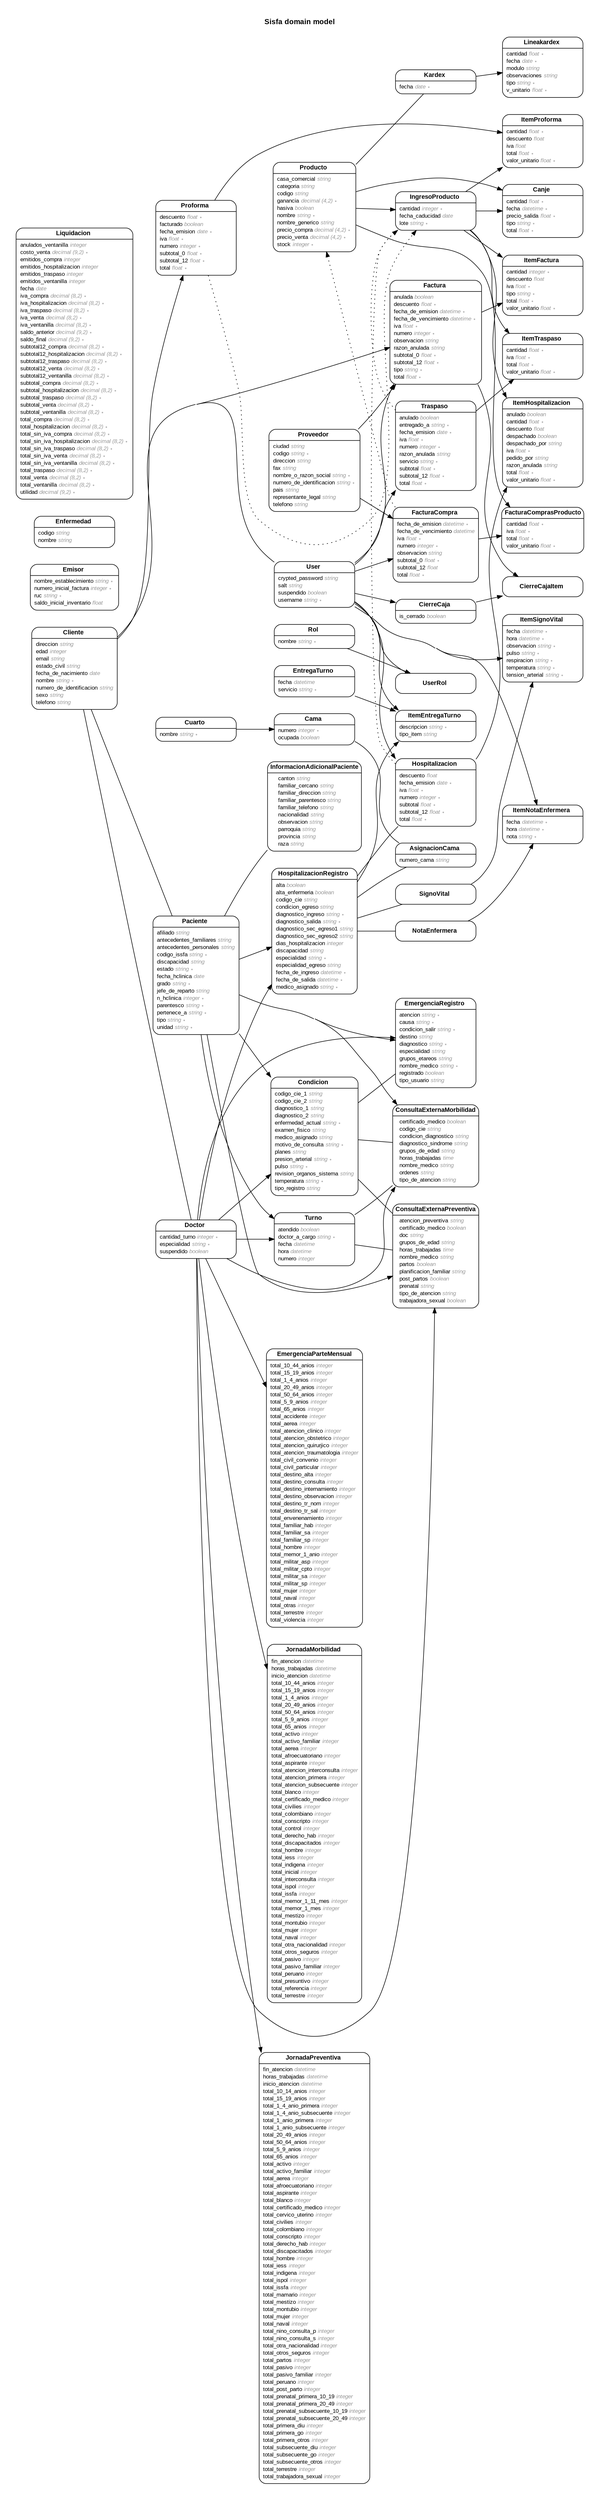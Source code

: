 digraph Sisfa {
rankdir = "LR";
ranksep = "0.5";
nodesep = "0.4";
pad = "0.4,0.4";
margin = "0,0";
concentrate = "true";
labelloc = "t";
fontsize = "13";
fontname = "Arial Bold";
node[ shape  =  "Mrecord" , fontsize  =  "10" , fontname  =  "Arial" , margin  =  "0.07,0.05" , penwidth  =  "1.0"];
edge[ fontname  =  "Arial" , fontsize  =  "7" , dir  =  "both" , arrowsize  =  "0.9" , penwidth  =  "1.0" , labelangle  =  "32" , labeldistance  =  "1.8"];
label = "Sisfa domain model\n\n";
m_AsignacionCama [label = <<table border="0" align="center" cellspacing="0.5" cellpadding="0" width="134">
  <tr><td align="center" valign="bottom" width="130"><font face="Arial Bold" point-size="11">AsignacionCama</font></td></tr>
</table>
|
<table border="0" align="left" cellspacing="2" cellpadding="0" width="134">
  <tr><td align="left" width="130" port="numero_cama">numero_cama <font face="Arial Italic" color="grey60">string</font></td></tr>
</table>
>];
m_Cama [label = <<table border="0" align="center" cellspacing="0.5" cellpadding="0" width="134">
  <tr><td align="center" valign="bottom" width="130"><font face="Arial Bold" point-size="11">Cama</font></td></tr>
</table>
|
<table border="0" align="left" cellspacing="2" cellpadding="0" width="134">
  <tr><td align="left" width="130" port="numero">numero <font face="Arial Italic" color="grey60">integer ∗</font></td></tr>
  <tr><td align="left" width="130" port="ocupada">ocupada <font face="Arial Italic" color="grey60">boolean</font></td></tr>
</table>
>];
m_Canje [label = <<table border="0" align="center" cellspacing="0.5" cellpadding="0" width="134">
  <tr><td align="center" valign="bottom" width="130"><font face="Arial Bold" point-size="11">Canje</font></td></tr>
</table>
|
<table border="0" align="left" cellspacing="2" cellpadding="0" width="134">
  <tr><td align="left" width="130" port="cantidad">cantidad <font face="Arial Italic" color="grey60">float ∗</font></td></tr>
  <tr><td align="left" width="130" port="fecha">fecha <font face="Arial Italic" color="grey60">datetime ∗</font></td></tr>
  <tr><td align="left" width="130" port="precio_salida">precio_salida <font face="Arial Italic" color="grey60">float ∗</font></td></tr>
  <tr><td align="left" width="130" port="tipo">tipo <font face="Arial Italic" color="grey60">string ∗</font></td></tr>
  <tr><td align="left" width="130" port="total">total <font face="Arial Italic" color="grey60">float ∗</font></td></tr>
</table>
>];
m_CierreCaja [label = <<table border="0" align="center" cellspacing="0.5" cellpadding="0" width="134">
  <tr><td align="center" valign="bottom" width="130"><font face="Arial Bold" point-size="11">CierreCaja</font></td></tr>
</table>
|
<table border="0" align="left" cellspacing="2" cellpadding="0" width="134">
  <tr><td align="left" width="130" port="is_cerrado">is_cerrado <font face="Arial Italic" color="grey60">boolean</font></td></tr>
</table>
>];
m_CierreCajaItem [label = <<table border="0" align="center" cellspacing="0.5" cellpadding="0" width="134">
  <tr><td align="center" valign="bottom" width="130"><font face="Arial Bold" point-size="11">CierreCajaItem</font></td></tr>
</table>
>];
m_Cliente [label = <<table border="0" align="center" cellspacing="0.5" cellpadding="0" width="134">
  <tr><td align="center" valign="bottom" width="130"><font face="Arial Bold" point-size="11">Cliente</font></td></tr>
</table>
|
<table border="0" align="left" cellspacing="2" cellpadding="0" width="134">
  <tr><td align="left" width="130" port="direccion">direccion <font face="Arial Italic" color="grey60">string</font></td></tr>
  <tr><td align="left" width="130" port="edad">edad <font face="Arial Italic" color="grey60">integer</font></td></tr>
  <tr><td align="left" width="130" port="email">email <font face="Arial Italic" color="grey60">string</font></td></tr>
  <tr><td align="left" width="130" port="estado_civil">estado_civil <font face="Arial Italic" color="grey60">string</font></td></tr>
  <tr><td align="left" width="130" port="fecha_de_nacimiento">fecha_de_nacimiento <font face="Arial Italic" color="grey60">date</font></td></tr>
  <tr><td align="left" width="130" port="nombre">nombre <font face="Arial Italic" color="grey60">string ∗</font></td></tr>
  <tr><td align="left" width="130" port="numero_de_identificacion">numero_de_identificacion <font face="Arial Italic" color="grey60">string</font></td></tr>
  <tr><td align="left" width="130" port="sexo">sexo <font face="Arial Italic" color="grey60">string</font></td></tr>
  <tr><td align="left" width="130" port="telefono">telefono <font face="Arial Italic" color="grey60">string</font></td></tr>
</table>
>];
m_Condicion [label = <<table border="0" align="center" cellspacing="0.5" cellpadding="0" width="134">
  <tr><td align="center" valign="bottom" width="130"><font face="Arial Bold" point-size="11">Condicion</font></td></tr>
</table>
|
<table border="0" align="left" cellspacing="2" cellpadding="0" width="134">
  <tr><td align="left" width="130" port="codigo_cie_1">codigo_cie_1 <font face="Arial Italic" color="grey60">string</font></td></tr>
  <tr><td align="left" width="130" port="codigo_cie_2">codigo_cie_2 <font face="Arial Italic" color="grey60">string</font></td></tr>
  <tr><td align="left" width="130" port="diagnostico_1">diagnostico_1 <font face="Arial Italic" color="grey60">string</font></td></tr>
  <tr><td align="left" width="130" port="diagnostico_2">diagnostico_2 <font face="Arial Italic" color="grey60">string</font></td></tr>
  <tr><td align="left" width="130" port="enfermedad_actual">enfermedad_actual <font face="Arial Italic" color="grey60">string ∗</font></td></tr>
  <tr><td align="left" width="130" port="examen_fisico">examen_fisico <font face="Arial Italic" color="grey60">string</font></td></tr>
  <tr><td align="left" width="130" port="medico_asignado">medico_asignado <font face="Arial Italic" color="grey60">string</font></td></tr>
  <tr><td align="left" width="130" port="motivo_de_consulta">motivo_de_consulta <font face="Arial Italic" color="grey60">string ∗</font></td></tr>
  <tr><td align="left" width="130" port="planes">planes <font face="Arial Italic" color="grey60">string</font></td></tr>
  <tr><td align="left" width="130" port="presion_arterial">presion_arterial <font face="Arial Italic" color="grey60">string ∗</font></td></tr>
  <tr><td align="left" width="130" port="pulso">pulso <font face="Arial Italic" color="grey60">string ∗</font></td></tr>
  <tr><td align="left" width="130" port="revision_organos_sistema">revision_organos_sistema <font face="Arial Italic" color="grey60">string</font></td></tr>
  <tr><td align="left" width="130" port="temperatura">temperatura <font face="Arial Italic" color="grey60">string ∗</font></td></tr>
  <tr><td align="left" width="130" port="tipo_registro">tipo_registro <font face="Arial Italic" color="grey60">string</font></td></tr>
</table>
>];
m_ConsultaExternaMorbilidad [label = <<table border="0" align="center" cellspacing="0.5" cellpadding="0" width="134">
  <tr><td align="center" valign="bottom" width="130"><font face="Arial Bold" point-size="11">ConsultaExternaMorbilidad</font></td></tr>
</table>
|
<table border="0" align="left" cellspacing="2" cellpadding="0" width="134">
  <tr><td align="left" width="130" port="certificado_medico">certificado_medico <font face="Arial Italic" color="grey60">boolean</font></td></tr>
  <tr><td align="left" width="130" port="codigo_cie">codigo_cie <font face="Arial Italic" color="grey60">string</font></td></tr>
  <tr><td align="left" width="130" port="condicion_diagnostico">condicion_diagnostico <font face="Arial Italic" color="grey60">string</font></td></tr>
  <tr><td align="left" width="130" port="diagnostico_sindrome">diagnostico_sindrome <font face="Arial Italic" color="grey60">string</font></td></tr>
  <tr><td align="left" width="130" port="grupos_de_edad">grupos_de_edad <font face="Arial Italic" color="grey60">string</font></td></tr>
  <tr><td align="left" width="130" port="horas_trabajadas">horas_trabajadas <font face="Arial Italic" color="grey60">time</font></td></tr>
  <tr><td align="left" width="130" port="nombre_medico">nombre_medico <font face="Arial Italic" color="grey60">string</font></td></tr>
  <tr><td align="left" width="130" port="ordenes">ordenes <font face="Arial Italic" color="grey60">string</font></td></tr>
  <tr><td align="left" width="130" port="tipo_de_atencion">tipo_de_atencion <font face="Arial Italic" color="grey60">string</font></td></tr>
</table>
>];
m_ConsultaExternaPreventiva [label = <<table border="0" align="center" cellspacing="0.5" cellpadding="0" width="134">
  <tr><td align="center" valign="bottom" width="130"><font face="Arial Bold" point-size="11">ConsultaExternaPreventiva</font></td></tr>
</table>
|
<table border="0" align="left" cellspacing="2" cellpadding="0" width="134">
  <tr><td align="left" width="130" port="atencion_preventiva">atencion_preventiva <font face="Arial Italic" color="grey60">string</font></td></tr>
  <tr><td align="left" width="130" port="certificado_medico">certificado_medico <font face="Arial Italic" color="grey60">boolean</font></td></tr>
  <tr><td align="left" width="130" port="doc">doc <font face="Arial Italic" color="grey60">string</font></td></tr>
  <tr><td align="left" width="130" port="grupos_de_edad">grupos_de_edad <font face="Arial Italic" color="grey60">string</font></td></tr>
  <tr><td align="left" width="130" port="horas_trabajadas">horas_trabajadas <font face="Arial Italic" color="grey60">time</font></td></tr>
  <tr><td align="left" width="130" port="nombre_medico">nombre_medico <font face="Arial Italic" color="grey60">string</font></td></tr>
  <tr><td align="left" width="130" port="partos">partos <font face="Arial Italic" color="grey60">boolean</font></td></tr>
  <tr><td align="left" width="130" port="planificacion_familiar">planificacion_familiar <font face="Arial Italic" color="grey60">string</font></td></tr>
  <tr><td align="left" width="130" port="post_partos">post_partos <font face="Arial Italic" color="grey60">boolean</font></td></tr>
  <tr><td align="left" width="130" port="prenatal">prenatal <font face="Arial Italic" color="grey60">string</font></td></tr>
  <tr><td align="left" width="130" port="tipo_de_atencion">tipo_de_atencion <font face="Arial Italic" color="grey60">string</font></td></tr>
  <tr><td align="left" width="130" port="trabajadora_sexual">trabajadora_sexual <font face="Arial Italic" color="grey60">boolean</font></td></tr>
</table>
>];
m_Cuarto [label = <<table border="0" align="center" cellspacing="0.5" cellpadding="0" width="134">
  <tr><td align="center" valign="bottom" width="130"><font face="Arial Bold" point-size="11">Cuarto</font></td></tr>
</table>
|
<table border="0" align="left" cellspacing="2" cellpadding="0" width="134">
  <tr><td align="left" width="130" port="nombre">nombre <font face="Arial Italic" color="grey60">string ∗</font></td></tr>
</table>
>];
m_Doctor [label = <<table border="0" align="center" cellspacing="0.5" cellpadding="0" width="134">
  <tr><td align="center" valign="bottom" width="130"><font face="Arial Bold" point-size="11">Doctor</font></td></tr>
</table>
|
<table border="0" align="left" cellspacing="2" cellpadding="0" width="134">
  <tr><td align="left" width="130" port="cantidad_turno">cantidad_turno <font face="Arial Italic" color="grey60">integer ∗</font></td></tr>
  <tr><td align="left" width="130" port="especialidad">especialidad <font face="Arial Italic" color="grey60">string ∗</font></td></tr>
  <tr><td align="left" width="130" port="suspendido">suspendido <font face="Arial Italic" color="grey60">boolean</font></td></tr>
</table>
>];
m_EmergenciaParteMensual [label = <<table border="0" align="center" cellspacing="0.5" cellpadding="0" width="134">
  <tr><td align="center" valign="bottom" width="130"><font face="Arial Bold" point-size="11">EmergenciaParteMensual</font></td></tr>
</table>
|
<table border="0" align="left" cellspacing="2" cellpadding="0" width="134">
  <tr><td align="left" width="130" port="total_10_44_anios">total_10_44_anios <font face="Arial Italic" color="grey60">integer</font></td></tr>
  <tr><td align="left" width="130" port="total_15_19_anios">total_15_19_anios <font face="Arial Italic" color="grey60">integer</font></td></tr>
  <tr><td align="left" width="130" port="total_1_4_anios">total_1_4_anios <font face="Arial Italic" color="grey60">integer</font></td></tr>
  <tr><td align="left" width="130" port="total_20_49_anios">total_20_49_anios <font face="Arial Italic" color="grey60">integer</font></td></tr>
  <tr><td align="left" width="130" port="total_50_64_anios">total_50_64_anios <font face="Arial Italic" color="grey60">integer</font></td></tr>
  <tr><td align="left" width="130" port="total_5_9_anios">total_5_9_anios <font face="Arial Italic" color="grey60">integer</font></td></tr>
  <tr><td align="left" width="130" port="total_65_anios">total_65_anios <font face="Arial Italic" color="grey60">integer</font></td></tr>
  <tr><td align="left" width="130" port="total_accidente">total_accidente <font face="Arial Italic" color="grey60">integer</font></td></tr>
  <tr><td align="left" width="130" port="total_aerea">total_aerea <font face="Arial Italic" color="grey60">integer</font></td></tr>
  <tr><td align="left" width="130" port="total_atencion_clinico">total_atencion_clinico <font face="Arial Italic" color="grey60">integer</font></td></tr>
  <tr><td align="left" width="130" port="total_atencion_obstetrico">total_atencion_obstetrico <font face="Arial Italic" color="grey60">integer</font></td></tr>
  <tr><td align="left" width="130" port="total_atencion_quirurjico">total_atencion_quirurjico <font face="Arial Italic" color="grey60">integer</font></td></tr>
  <tr><td align="left" width="130" port="total_atencion_traumatologia">total_atencion_traumatologia <font face="Arial Italic" color="grey60">integer</font></td></tr>
  <tr><td align="left" width="130" port="total_civil_convenio">total_civil_convenio <font face="Arial Italic" color="grey60">integer</font></td></tr>
  <tr><td align="left" width="130" port="total_civil_particular">total_civil_particular <font face="Arial Italic" color="grey60">integer</font></td></tr>
  <tr><td align="left" width="130" port="total_destino_alta">total_destino_alta <font face="Arial Italic" color="grey60">integer</font></td></tr>
  <tr><td align="left" width="130" port="total_destino_consulta">total_destino_consulta <font face="Arial Italic" color="grey60">integer</font></td></tr>
  <tr><td align="left" width="130" port="total_destino_internamiento">total_destino_internamiento <font face="Arial Italic" color="grey60">integer</font></td></tr>
  <tr><td align="left" width="130" port="total_destino_observacion">total_destino_observacion <font face="Arial Italic" color="grey60">integer</font></td></tr>
  <tr><td align="left" width="130" port="total_destino_tr_nom">total_destino_tr_nom <font face="Arial Italic" color="grey60">integer</font></td></tr>
  <tr><td align="left" width="130" port="total_destino_tr_sal">total_destino_tr_sal <font face="Arial Italic" color="grey60">integer</font></td></tr>
  <tr><td align="left" width="130" port="total_envenenamiento">total_envenenamiento <font face="Arial Italic" color="grey60">integer</font></td></tr>
  <tr><td align="left" width="130" port="total_familiar_hab">total_familiar_hab <font face="Arial Italic" color="grey60">integer</font></td></tr>
  <tr><td align="left" width="130" port="total_familiar_sa">total_familiar_sa <font face="Arial Italic" color="grey60">integer</font></td></tr>
  <tr><td align="left" width="130" port="total_familiar_sp">total_familiar_sp <font face="Arial Italic" color="grey60">integer</font></td></tr>
  <tr><td align="left" width="130" port="total_hombre">total_hombre <font face="Arial Italic" color="grey60">integer</font></td></tr>
  <tr><td align="left" width="130" port="total_memor_1_anio">total_memor_1_anio <font face="Arial Italic" color="grey60">integer</font></td></tr>
  <tr><td align="left" width="130" port="total_militar_asp">total_militar_asp <font face="Arial Italic" color="grey60">integer</font></td></tr>
  <tr><td align="left" width="130" port="total_militar_cpto">total_militar_cpto <font face="Arial Italic" color="grey60">integer</font></td></tr>
  <tr><td align="left" width="130" port="total_militar_sa">total_militar_sa <font face="Arial Italic" color="grey60">integer</font></td></tr>
  <tr><td align="left" width="130" port="total_militar_sp">total_militar_sp <font face="Arial Italic" color="grey60">integer</font></td></tr>
  <tr><td align="left" width="130" port="total_mujer">total_mujer <font face="Arial Italic" color="grey60">integer</font></td></tr>
  <tr><td align="left" width="130" port="total_naval">total_naval <font face="Arial Italic" color="grey60">integer</font></td></tr>
  <tr><td align="left" width="130" port="total_otras">total_otras <font face="Arial Italic" color="grey60">integer</font></td></tr>
  <tr><td align="left" width="130" port="total_terrestre">total_terrestre <font face="Arial Italic" color="grey60">integer</font></td></tr>
  <tr><td align="left" width="130" port="total_violencia">total_violencia <font face="Arial Italic" color="grey60">integer</font></td></tr>
</table>
>];
m_EmergenciaRegistro [label = <<table border="0" align="center" cellspacing="0.5" cellpadding="0" width="134">
  <tr><td align="center" valign="bottom" width="130"><font face="Arial Bold" point-size="11">EmergenciaRegistro</font></td></tr>
</table>
|
<table border="0" align="left" cellspacing="2" cellpadding="0" width="134">
  <tr><td align="left" width="130" port="atencion">atencion <font face="Arial Italic" color="grey60">string ∗</font></td></tr>
  <tr><td align="left" width="130" port="causa">causa <font face="Arial Italic" color="grey60">string ∗</font></td></tr>
  <tr><td align="left" width="130" port="condicion_salir">condicion_salir <font face="Arial Italic" color="grey60">string ∗</font></td></tr>
  <tr><td align="left" width="130" port="destino">destino <font face="Arial Italic" color="grey60">string</font></td></tr>
  <tr><td align="left" width="130" port="diagnostico">diagnostico <font face="Arial Italic" color="grey60">string ∗</font></td></tr>
  <tr><td align="left" width="130" port="especialidad">especialidad <font face="Arial Italic" color="grey60">string</font></td></tr>
  <tr><td align="left" width="130" port="grupos_etareos">grupos_etareos <font face="Arial Italic" color="grey60">string</font></td></tr>
  <tr><td align="left" width="130" port="nombre_medico">nombre_medico <font face="Arial Italic" color="grey60">string ∗</font></td></tr>
  <tr><td align="left" width="130" port="registrado">registrado <font face="Arial Italic" color="grey60">boolean</font></td></tr>
  <tr><td align="left" width="130" port="tipo_usuario">tipo_usuario <font face="Arial Italic" color="grey60">string</font></td></tr>
</table>
>];
m_Emisor [label = <<table border="0" align="center" cellspacing="0.5" cellpadding="0" width="134">
  <tr><td align="center" valign="bottom" width="130"><font face="Arial Bold" point-size="11">Emisor</font></td></tr>
</table>
|
<table border="0" align="left" cellspacing="2" cellpadding="0" width="134">
  <tr><td align="left" width="130" port="nombre_establecimiento">nombre_establecimiento <font face="Arial Italic" color="grey60">string ∗</font></td></tr>
  <tr><td align="left" width="130" port="numero_inicial_factura">numero_inicial_factura <font face="Arial Italic" color="grey60">integer ∗</font></td></tr>
  <tr><td align="left" width="130" port="ruc">ruc <font face="Arial Italic" color="grey60">string ∗</font></td></tr>
  <tr><td align="left" width="130" port="saldo_inicial_inventario">saldo_inicial_inventario <font face="Arial Italic" color="grey60">float</font></td></tr>
</table>
>];
m_Enfermedad [label = <<table border="0" align="center" cellspacing="0.5" cellpadding="0" width="134">
  <tr><td align="center" valign="bottom" width="130"><font face="Arial Bold" point-size="11">Enfermedad</font></td></tr>
</table>
|
<table border="0" align="left" cellspacing="2" cellpadding="0" width="134">
  <tr><td align="left" width="130" port="codigo">codigo <font face="Arial Italic" color="grey60">string</font></td></tr>
  <tr><td align="left" width="130" port="nombre">nombre <font face="Arial Italic" color="grey60">string</font></td></tr>
</table>
>];
m_EntregaTurno [label = <<table border="0" align="center" cellspacing="0.5" cellpadding="0" width="134">
  <tr><td align="center" valign="bottom" width="130"><font face="Arial Bold" point-size="11">EntregaTurno</font></td></tr>
</table>
|
<table border="0" align="left" cellspacing="2" cellpadding="0" width="134">
  <tr><td align="left" width="130" port="fecha">fecha <font face="Arial Italic" color="grey60">datetime</font></td></tr>
  <tr><td align="left" width="130" port="servicio">servicio <font face="Arial Italic" color="grey60">string ∗</font></td></tr>
</table>
>];
m_Factura [label = <<table border="0" align="center" cellspacing="0.5" cellpadding="0" width="134">
  <tr><td align="center" valign="bottom" width="130"><font face="Arial Bold" point-size="11">Factura</font></td></tr>
</table>
|
<table border="0" align="left" cellspacing="2" cellpadding="0" width="134">
  <tr><td align="left" width="130" port="anulada">anulada <font face="Arial Italic" color="grey60">boolean</font></td></tr>
  <tr><td align="left" width="130" port="descuento">descuento <font face="Arial Italic" color="grey60">float ∗</font></td></tr>
  <tr><td align="left" width="130" port="fecha_de_emision">fecha_de_emision <font face="Arial Italic" color="grey60">datetime ∗</font></td></tr>
  <tr><td align="left" width="130" port="fecha_de_vencimiento">fecha_de_vencimiento <font face="Arial Italic" color="grey60">datetime ∗</font></td></tr>
  <tr><td align="left" width="130" port="iva">iva <font face="Arial Italic" color="grey60">float ∗</font></td></tr>
  <tr><td align="left" width="130" port="numero">numero <font face="Arial Italic" color="grey60">integer ∗</font></td></tr>
  <tr><td align="left" width="130" port="observacion">observacion <font face="Arial Italic" color="grey60">string</font></td></tr>
  <tr><td align="left" width="130" port="razon_anulada">razon_anulada <font face="Arial Italic" color="grey60">string</font></td></tr>
  <tr><td align="left" width="130" port="subtotal_0">subtotal_0 <font face="Arial Italic" color="grey60">float ∗</font></td></tr>
  <tr><td align="left" width="130" port="subtotal_12">subtotal_12 <font face="Arial Italic" color="grey60">float ∗</font></td></tr>
  <tr><td align="left" width="130" port="tipo">tipo <font face="Arial Italic" color="grey60">string ∗</font></td></tr>
  <tr><td align="left" width="130" port="total">total <font face="Arial Italic" color="grey60">float ∗</font></td></tr>
</table>
>];
m_FacturaCompra [label = <<table border="0" align="center" cellspacing="0.5" cellpadding="0" width="134">
  <tr><td align="center" valign="bottom" width="130"><font face="Arial Bold" point-size="11">FacturaCompra</font></td></tr>
</table>
|
<table border="0" align="left" cellspacing="2" cellpadding="0" width="134">
  <tr><td align="left" width="130" port="fecha_de_emision">fecha_de_emision <font face="Arial Italic" color="grey60">datetime ∗</font></td></tr>
  <tr><td align="left" width="130" port="fecha_de_vencimiento">fecha_de_vencimiento <font face="Arial Italic" color="grey60">datetime</font></td></tr>
  <tr><td align="left" width="130" port="iva">iva <font face="Arial Italic" color="grey60">float ∗</font></td></tr>
  <tr><td align="left" width="130" port="numero">numero <font face="Arial Italic" color="grey60">integer ∗</font></td></tr>
  <tr><td align="left" width="130" port="observacion">observacion <font face="Arial Italic" color="grey60">string</font></td></tr>
  <tr><td align="left" width="130" port="subtotal_0">subtotal_0 <font face="Arial Italic" color="grey60">float ∗</font></td></tr>
  <tr><td align="left" width="130" port="subtotal_12">subtotal_12 <font face="Arial Italic" color="grey60">float</font></td></tr>
  <tr><td align="left" width="130" port="total">total <font face="Arial Italic" color="grey60">float ∗</font></td></tr>
</table>
>];
m_FacturaComprasProducto [label = <<table border="0" align="center" cellspacing="0.5" cellpadding="0" width="134">
  <tr><td align="center" valign="bottom" width="130"><font face="Arial Bold" point-size="11">FacturaComprasProducto</font></td></tr>
</table>
|
<table border="0" align="left" cellspacing="2" cellpadding="0" width="134">
  <tr><td align="left" width="130" port="cantidad">cantidad <font face="Arial Italic" color="grey60">float ∗</font></td></tr>
  <tr><td align="left" width="130" port="iva">iva <font face="Arial Italic" color="grey60">float ∗</font></td></tr>
  <tr><td align="left" width="130" port="total">total <font face="Arial Italic" color="grey60">float ∗</font></td></tr>
  <tr><td align="left" width="130" port="valor_unitario">valor_unitario <font face="Arial Italic" color="grey60">float ∗</font></td></tr>
</table>
>];
m_Hospitalizacion [label = <<table border="0" align="center" cellspacing="0.5" cellpadding="0" width="134">
  <tr><td align="center" valign="bottom" width="130"><font face="Arial Bold" point-size="11">Hospitalizacion</font></td></tr>
</table>
|
<table border="0" align="left" cellspacing="2" cellpadding="0" width="134">
  <tr><td align="left" width="130" port="descuento">descuento <font face="Arial Italic" color="grey60">float</font></td></tr>
  <tr><td align="left" width="130" port="fecha_emision">fecha_emision <font face="Arial Italic" color="grey60">date ∗</font></td></tr>
  <tr><td align="left" width="130" port="iva">iva <font face="Arial Italic" color="grey60">float ∗</font></td></tr>
  <tr><td align="left" width="130" port="numero">numero <font face="Arial Italic" color="grey60">integer ∗</font></td></tr>
  <tr><td align="left" width="130" port="subtotal">subtotal <font face="Arial Italic" color="grey60">float ∗</font></td></tr>
  <tr><td align="left" width="130" port="subtotal_12">subtotal_12 <font face="Arial Italic" color="grey60">float ∗</font></td></tr>
  <tr><td align="left" width="130" port="total">total <font face="Arial Italic" color="grey60">float ∗</font></td></tr>
</table>
>];
m_HospitalizacionRegistro [label = <<table border="0" align="center" cellspacing="0.5" cellpadding="0" width="134">
  <tr><td align="center" valign="bottom" width="130"><font face="Arial Bold" point-size="11">HospitalizacionRegistro</font></td></tr>
</table>
|
<table border="0" align="left" cellspacing="2" cellpadding="0" width="134">
  <tr><td align="left" width="130" port="alta">alta <font face="Arial Italic" color="grey60">boolean</font></td></tr>
  <tr><td align="left" width="130" port="alta_enfermeria">alta_enfermeria <font face="Arial Italic" color="grey60">boolean</font></td></tr>
  <tr><td align="left" width="130" port="codigo_cie">codigo_cie <font face="Arial Italic" color="grey60">string</font></td></tr>
  <tr><td align="left" width="130" port="condicion_egreso">condicion_egreso <font face="Arial Italic" color="grey60">string</font></td></tr>
  <tr><td align="left" width="130" port="diagnostico_ingreso">diagnostico_ingreso <font face="Arial Italic" color="grey60">string ∗</font></td></tr>
  <tr><td align="left" width="130" port="diagnostico_salida">diagnostico_salida <font face="Arial Italic" color="grey60">string ∗</font></td></tr>
  <tr><td align="left" width="130" port="diagnostico_sec_egreso1">diagnostico_sec_egreso1 <font face="Arial Italic" color="grey60">string</font></td></tr>
  <tr><td align="left" width="130" port="diagnostico_sec_egreso2">diagnostico_sec_egreso2 <font face="Arial Italic" color="grey60">string</font></td></tr>
  <tr><td align="left" width="130" port="dias_hospitalizacion">dias_hospitalizacion <font face="Arial Italic" color="grey60">integer</font></td></tr>
  <tr><td align="left" width="130" port="discapacidad">discapacidad <font face="Arial Italic" color="grey60">string</font></td></tr>
  <tr><td align="left" width="130" port="especialidad">especialidad <font face="Arial Italic" color="grey60">string ∗</font></td></tr>
  <tr><td align="left" width="130" port="especialidad_egreso">especialidad_egreso <font face="Arial Italic" color="grey60">string</font></td></tr>
  <tr><td align="left" width="130" port="fecha_de_ingreso">fecha_de_ingreso <font face="Arial Italic" color="grey60">datetime ∗</font></td></tr>
  <tr><td align="left" width="130" port="fecha_de_salida">fecha_de_salida <font face="Arial Italic" color="grey60">datetime ∗</font></td></tr>
  <tr><td align="left" width="130" port="medico_asignado">medico_asignado <font face="Arial Italic" color="grey60">string ∗</font></td></tr>
</table>
>];
m_InformacionAdicionalPaciente [label = <<table border="0" align="center" cellspacing="0.5" cellpadding="0" width="134">
  <tr><td align="center" valign="bottom" width="130"><font face="Arial Bold" point-size="11">InformacionAdicionalPaciente</font></td></tr>
</table>
|
<table border="0" align="left" cellspacing="2" cellpadding="0" width="134">
  <tr><td align="left" width="130" port="canton">canton <font face="Arial Italic" color="grey60">string</font></td></tr>
  <tr><td align="left" width="130" port="familiar_cercano">familiar_cercano <font face="Arial Italic" color="grey60">string</font></td></tr>
  <tr><td align="left" width="130" port="familiar_direccion">familiar_direccion <font face="Arial Italic" color="grey60">string</font></td></tr>
  <tr><td align="left" width="130" port="familiar_parentesco">familiar_parentesco <font face="Arial Italic" color="grey60">string</font></td></tr>
  <tr><td align="left" width="130" port="familiar_telefono">familiar_telefono <font face="Arial Italic" color="grey60">string</font></td></tr>
  <tr><td align="left" width="130" port="nacionalidad">nacionalidad <font face="Arial Italic" color="grey60">string</font></td></tr>
  <tr><td align="left" width="130" port="observacion">observacion <font face="Arial Italic" color="grey60">string</font></td></tr>
  <tr><td align="left" width="130" port="parroquia">parroquia <font face="Arial Italic" color="grey60">string</font></td></tr>
  <tr><td align="left" width="130" port="provincia">provincia <font face="Arial Italic" color="grey60">string</font></td></tr>
  <tr><td align="left" width="130" port="raza">raza <font face="Arial Italic" color="grey60">string</font></td></tr>
</table>
>];
m_IngresoProducto [label = <<table border="0" align="center" cellspacing="0.5" cellpadding="0" width="134">
  <tr><td align="center" valign="bottom" width="130"><font face="Arial Bold" point-size="11">IngresoProducto</font></td></tr>
</table>
|
<table border="0" align="left" cellspacing="2" cellpadding="0" width="134">
  <tr><td align="left" width="130" port="cantidad">cantidad <font face="Arial Italic" color="grey60">integer ∗</font></td></tr>
  <tr><td align="left" width="130" port="fecha_caducidad">fecha_caducidad <font face="Arial Italic" color="grey60">date</font></td></tr>
  <tr><td align="left" width="130" port="lote">lote <font face="Arial Italic" color="grey60">string ∗</font></td></tr>
</table>
>];
m_ItemEntregaTurno [label = <<table border="0" align="center" cellspacing="0.5" cellpadding="0" width="134">
  <tr><td align="center" valign="bottom" width="130"><font face="Arial Bold" point-size="11">ItemEntregaTurno</font></td></tr>
</table>
|
<table border="0" align="left" cellspacing="2" cellpadding="0" width="134">
  <tr><td align="left" width="130" port="descripcion">descripcion <font face="Arial Italic" color="grey60">string ∗</font></td></tr>
  <tr><td align="left" width="130" port="tipo_item">tipo_item <font face="Arial Italic" color="grey60">string</font></td></tr>
</table>
>];
m_ItemFactura [label = <<table border="0" align="center" cellspacing="0.5" cellpadding="0" width="134">
  <tr><td align="center" valign="bottom" width="130"><font face="Arial Bold" point-size="11">ItemFactura</font></td></tr>
</table>
|
<table border="0" align="left" cellspacing="2" cellpadding="0" width="134">
  <tr><td align="left" width="130" port="cantidad">cantidad <font face="Arial Italic" color="grey60">integer ∗</font></td></tr>
  <tr><td align="left" width="130" port="descuento">descuento <font face="Arial Italic" color="grey60">float</font></td></tr>
  <tr><td align="left" width="130" port="iva">iva <font face="Arial Italic" color="grey60">float ∗</font></td></tr>
  <tr><td align="left" width="130" port="tipo">tipo <font face="Arial Italic" color="grey60">string ∗</font></td></tr>
  <tr><td align="left" width="130" port="total">total <font face="Arial Italic" color="grey60">float ∗</font></td></tr>
  <tr><td align="left" width="130" port="valor_unitario">valor_unitario <font face="Arial Italic" color="grey60">float ∗</font></td></tr>
</table>
>];
m_ItemHospitalizacion [label = <<table border="0" align="center" cellspacing="0.5" cellpadding="0" width="134">
  <tr><td align="center" valign="bottom" width="130"><font face="Arial Bold" point-size="11">ItemHospitalizacion</font></td></tr>
</table>
|
<table border="0" align="left" cellspacing="2" cellpadding="0" width="134">
  <tr><td align="left" width="130" port="anulado">anulado <font face="Arial Italic" color="grey60">boolean</font></td></tr>
  <tr><td align="left" width="130" port="cantidad">cantidad <font face="Arial Italic" color="grey60">float ∗</font></td></tr>
  <tr><td align="left" width="130" port="descuento">descuento <font face="Arial Italic" color="grey60">float</font></td></tr>
  <tr><td align="left" width="130" port="despachado">despachado <font face="Arial Italic" color="grey60">boolean</font></td></tr>
  <tr><td align="left" width="130" port="despachado_por">despachado_por <font face="Arial Italic" color="grey60">string</font></td></tr>
  <tr><td align="left" width="130" port="iva">iva <font face="Arial Italic" color="grey60">float ∗</font></td></tr>
  <tr><td align="left" width="130" port="pedido_por">pedido_por <font face="Arial Italic" color="grey60">string</font></td></tr>
  <tr><td align="left" width="130" port="razon_anulada">razon_anulada <font face="Arial Italic" color="grey60">string</font></td></tr>
  <tr><td align="left" width="130" port="total">total <font face="Arial Italic" color="grey60">float ∗</font></td></tr>
  <tr><td align="left" width="130" port="valor_unitario">valor_unitario <font face="Arial Italic" color="grey60">float ∗</font></td></tr>
</table>
>];
m_ItemNotaEnfermera [label = <<table border="0" align="center" cellspacing="0.5" cellpadding="0" width="134">
  <tr><td align="center" valign="bottom" width="130"><font face="Arial Bold" point-size="11">ItemNotaEnfermera</font></td></tr>
</table>
|
<table border="0" align="left" cellspacing="2" cellpadding="0" width="134">
  <tr><td align="left" width="130" port="fecha">fecha <font face="Arial Italic" color="grey60">datetime ∗</font></td></tr>
  <tr><td align="left" width="130" port="hora">hora <font face="Arial Italic" color="grey60">datetime ∗</font></td></tr>
  <tr><td align="left" width="130" port="nota">nota <font face="Arial Italic" color="grey60">string ∗</font></td></tr>
</table>
>];
m_ItemProforma [label = <<table border="0" align="center" cellspacing="0.5" cellpadding="0" width="134">
  <tr><td align="center" valign="bottom" width="130"><font face="Arial Bold" point-size="11">ItemProforma</font></td></tr>
</table>
|
<table border="0" align="left" cellspacing="2" cellpadding="0" width="134">
  <tr><td align="left" width="130" port="cantidad">cantidad <font face="Arial Italic" color="grey60">float ∗</font></td></tr>
  <tr><td align="left" width="130" port="descuento">descuento <font face="Arial Italic" color="grey60">float</font></td></tr>
  <tr><td align="left" width="130" port="iva">iva <font face="Arial Italic" color="grey60">float</font></td></tr>
  <tr><td align="left" width="130" port="total">total <font face="Arial Italic" color="grey60">float ∗</font></td></tr>
  <tr><td align="left" width="130" port="valor_unitario">valor_unitario <font face="Arial Italic" color="grey60">float ∗</font></td></tr>
</table>
>];
m_ItemSignoVital [label = <<table border="0" align="center" cellspacing="0.5" cellpadding="0" width="134">
  <tr><td align="center" valign="bottom" width="130"><font face="Arial Bold" point-size="11">ItemSignoVital</font></td></tr>
</table>
|
<table border="0" align="left" cellspacing="2" cellpadding="0" width="134">
  <tr><td align="left" width="130" port="fecha">fecha <font face="Arial Italic" color="grey60">datetime ∗</font></td></tr>
  <tr><td align="left" width="130" port="hora">hora <font face="Arial Italic" color="grey60">datetime ∗</font></td></tr>
  <tr><td align="left" width="130" port="observacion">observacion <font face="Arial Italic" color="grey60">string ∗</font></td></tr>
  <tr><td align="left" width="130" port="pulso">pulso <font face="Arial Italic" color="grey60">string ∗</font></td></tr>
  <tr><td align="left" width="130" port="respiracion">respiracion <font face="Arial Italic" color="grey60">string ∗</font></td></tr>
  <tr><td align="left" width="130" port="temperatura">temperatura <font face="Arial Italic" color="grey60">string ∗</font></td></tr>
  <tr><td align="left" width="130" port="tension_arterial">tension_arterial <font face="Arial Italic" color="grey60">string ∗</font></td></tr>
</table>
>];
m_ItemTraspaso [label = <<table border="0" align="center" cellspacing="0.5" cellpadding="0" width="134">
  <tr><td align="center" valign="bottom" width="130"><font face="Arial Bold" point-size="11">ItemTraspaso</font></td></tr>
</table>
|
<table border="0" align="left" cellspacing="2" cellpadding="0" width="134">
  <tr><td align="left" width="130" port="cantidad">cantidad <font face="Arial Italic" color="grey60">float ∗</font></td></tr>
  <tr><td align="left" width="130" port="iva">iva <font face="Arial Italic" color="grey60">float ∗</font></td></tr>
  <tr><td align="left" width="130" port="total">total <font face="Arial Italic" color="grey60">float ∗</font></td></tr>
  <tr><td align="left" width="130" port="valor_unitario">valor_unitario <font face="Arial Italic" color="grey60">float ∗</font></td></tr>
</table>
>];
m_JornadaMorbilidad [label = <<table border="0" align="center" cellspacing="0.5" cellpadding="0" width="134">
  <tr><td align="center" valign="bottom" width="130"><font face="Arial Bold" point-size="11">JornadaMorbilidad</font></td></tr>
</table>
|
<table border="0" align="left" cellspacing="2" cellpadding="0" width="134">
  <tr><td align="left" width="130" port="fin_atencion">fin_atencion <font face="Arial Italic" color="grey60">datetime</font></td></tr>
  <tr><td align="left" width="130" port="horas_trabajadas">horas_trabajadas <font face="Arial Italic" color="grey60">datetime</font></td></tr>
  <tr><td align="left" width="130" port="inicio_atencion">inicio_atencion <font face="Arial Italic" color="grey60">datetime</font></td></tr>
  <tr><td align="left" width="130" port="total_10_44_anios">total_10_44_anios <font face="Arial Italic" color="grey60">integer</font></td></tr>
  <tr><td align="left" width="130" port="total_15_19_anios">total_15_19_anios <font face="Arial Italic" color="grey60">integer</font></td></tr>
  <tr><td align="left" width="130" port="total_1_4_anios">total_1_4_anios <font face="Arial Italic" color="grey60">integer</font></td></tr>
  <tr><td align="left" width="130" port="total_20_49_anios">total_20_49_anios <font face="Arial Italic" color="grey60">integer</font></td></tr>
  <tr><td align="left" width="130" port="total_50_64_anios">total_50_64_anios <font face="Arial Italic" color="grey60">integer</font></td></tr>
  <tr><td align="left" width="130" port="total_5_9_anios">total_5_9_anios <font face="Arial Italic" color="grey60">integer</font></td></tr>
  <tr><td align="left" width="130" port="total_65_anios">total_65_anios <font face="Arial Italic" color="grey60">integer</font></td></tr>
  <tr><td align="left" width="130" port="total_activo">total_activo <font face="Arial Italic" color="grey60">integer</font></td></tr>
  <tr><td align="left" width="130" port="total_activo_familiar">total_activo_familiar <font face="Arial Italic" color="grey60">integer</font></td></tr>
  <tr><td align="left" width="130" port="total_aerea">total_aerea <font face="Arial Italic" color="grey60">integer</font></td></tr>
  <tr><td align="left" width="130" port="total_afroecuatoriano">total_afroecuatoriano <font face="Arial Italic" color="grey60">integer</font></td></tr>
  <tr><td align="left" width="130" port="total_aspirante">total_aspirante <font face="Arial Italic" color="grey60">integer</font></td></tr>
  <tr><td align="left" width="130" port="total_atencion_interconsulta">total_atencion_interconsulta <font face="Arial Italic" color="grey60">integer</font></td></tr>
  <tr><td align="left" width="130" port="total_atencion_primera">total_atencion_primera <font face="Arial Italic" color="grey60">integer</font></td></tr>
  <tr><td align="left" width="130" port="total_atencion_subsecuente">total_atencion_subsecuente <font face="Arial Italic" color="grey60">integer</font></td></tr>
  <tr><td align="left" width="130" port="total_blanco">total_blanco <font face="Arial Italic" color="grey60">integer</font></td></tr>
  <tr><td align="left" width="130" port="total_certificado_medico">total_certificado_medico <font face="Arial Italic" color="grey60">integer</font></td></tr>
  <tr><td align="left" width="130" port="total_civilies">total_civilies <font face="Arial Italic" color="grey60">integer</font></td></tr>
  <tr><td align="left" width="130" port="total_colombiano">total_colombiano <font face="Arial Italic" color="grey60">integer</font></td></tr>
  <tr><td align="left" width="130" port="total_conscripto">total_conscripto <font face="Arial Italic" color="grey60">integer</font></td></tr>
  <tr><td align="left" width="130" port="total_control">total_control <font face="Arial Italic" color="grey60">integer</font></td></tr>
  <tr><td align="left" width="130" port="total_derecho_hab">total_derecho_hab <font face="Arial Italic" color="grey60">integer</font></td></tr>
  <tr><td align="left" width="130" port="total_discapacitados">total_discapacitados <font face="Arial Italic" color="grey60">integer</font></td></tr>
  <tr><td align="left" width="130" port="total_hombre">total_hombre <font face="Arial Italic" color="grey60">integer</font></td></tr>
  <tr><td align="left" width="130" port="total_iess">total_iess <font face="Arial Italic" color="grey60">integer</font></td></tr>
  <tr><td align="left" width="130" port="total_indigena">total_indigena <font face="Arial Italic" color="grey60">integer</font></td></tr>
  <tr><td align="left" width="130" port="total_inicial">total_inicial <font face="Arial Italic" color="grey60">integer</font></td></tr>
  <tr><td align="left" width="130" port="total_interconsulta">total_interconsulta <font face="Arial Italic" color="grey60">integer</font></td></tr>
  <tr><td align="left" width="130" port="total_ispol">total_ispol <font face="Arial Italic" color="grey60">integer</font></td></tr>
  <tr><td align="left" width="130" port="total_issfa">total_issfa <font face="Arial Italic" color="grey60">integer</font></td></tr>
  <tr><td align="left" width="130" port="total_memor_1_11_mes">total_memor_1_11_mes <font face="Arial Italic" color="grey60">integer</font></td></tr>
  <tr><td align="left" width="130" port="total_memor_1_mes">total_memor_1_mes <font face="Arial Italic" color="grey60">integer</font></td></tr>
  <tr><td align="left" width="130" port="total_mestizo">total_mestizo <font face="Arial Italic" color="grey60">integer</font></td></tr>
  <tr><td align="left" width="130" port="total_montubio">total_montubio <font face="Arial Italic" color="grey60">integer</font></td></tr>
  <tr><td align="left" width="130" port="total_mujer">total_mujer <font face="Arial Italic" color="grey60">integer</font></td></tr>
  <tr><td align="left" width="130" port="total_naval">total_naval <font face="Arial Italic" color="grey60">integer</font></td></tr>
  <tr><td align="left" width="130" port="total_otra_nacionalidad">total_otra_nacionalidad <font face="Arial Italic" color="grey60">integer</font></td></tr>
  <tr><td align="left" width="130" port="total_otros_seguros">total_otros_seguros <font face="Arial Italic" color="grey60">integer</font></td></tr>
  <tr><td align="left" width="130" port="total_pasivo">total_pasivo <font face="Arial Italic" color="grey60">integer</font></td></tr>
  <tr><td align="left" width="130" port="total_pasivo_familiar">total_pasivo_familiar <font face="Arial Italic" color="grey60">integer</font></td></tr>
  <tr><td align="left" width="130" port="total_peruano">total_peruano <font face="Arial Italic" color="grey60">integer</font></td></tr>
  <tr><td align="left" width="130" port="total_presuntivo">total_presuntivo <font face="Arial Italic" color="grey60">integer</font></td></tr>
  <tr><td align="left" width="130" port="total_referencia">total_referencia <font face="Arial Italic" color="grey60">integer</font></td></tr>
  <tr><td align="left" width="130" port="total_terrestre">total_terrestre <font face="Arial Italic" color="grey60">integer</font></td></tr>
</table>
>];
m_JornadaPreventiva [label = <<table border="0" align="center" cellspacing="0.5" cellpadding="0" width="134">
  <tr><td align="center" valign="bottom" width="130"><font face="Arial Bold" point-size="11">JornadaPreventiva</font></td></tr>
</table>
|
<table border="0" align="left" cellspacing="2" cellpadding="0" width="134">
  <tr><td align="left" width="130" port="fin_atencion">fin_atencion <font face="Arial Italic" color="grey60">datetime</font></td></tr>
  <tr><td align="left" width="130" port="horas_trabajadas">horas_trabajadas <font face="Arial Italic" color="grey60">datetime</font></td></tr>
  <tr><td align="left" width="130" port="inicio_atencion">inicio_atencion <font face="Arial Italic" color="grey60">datetime</font></td></tr>
  <tr><td align="left" width="130" port="total_10_14_anios">total_10_14_anios <font face="Arial Italic" color="grey60">integer</font></td></tr>
  <tr><td align="left" width="130" port="total_15_19_anios">total_15_19_anios <font face="Arial Italic" color="grey60">integer</font></td></tr>
  <tr><td align="left" width="130" port="total_1_4_anio_primera">total_1_4_anio_primera <font face="Arial Italic" color="grey60">integer</font></td></tr>
  <tr><td align="left" width="130" port="total_1_4_anio_subsecuente">total_1_4_anio_subsecuente <font face="Arial Italic" color="grey60">integer</font></td></tr>
  <tr><td align="left" width="130" port="total_1_anio_primera">total_1_anio_primera <font face="Arial Italic" color="grey60">integer</font></td></tr>
  <tr><td align="left" width="130" port="total_1_anio_subsecuente">total_1_anio_subsecuente <font face="Arial Italic" color="grey60">integer</font></td></tr>
  <tr><td align="left" width="130" port="total_20_49_anios">total_20_49_anios <font face="Arial Italic" color="grey60">integer</font></td></tr>
  <tr><td align="left" width="130" port="total_50_64_anios">total_50_64_anios <font face="Arial Italic" color="grey60">integer</font></td></tr>
  <tr><td align="left" width="130" port="total_5_9_anios">total_5_9_anios <font face="Arial Italic" color="grey60">integer</font></td></tr>
  <tr><td align="left" width="130" port="total_65_anios">total_65_anios <font face="Arial Italic" color="grey60">integer</font></td></tr>
  <tr><td align="left" width="130" port="total_activo">total_activo <font face="Arial Italic" color="grey60">integer</font></td></tr>
  <tr><td align="left" width="130" port="total_activo_familiar">total_activo_familiar <font face="Arial Italic" color="grey60">integer</font></td></tr>
  <tr><td align="left" width="130" port="total_aerea">total_aerea <font face="Arial Italic" color="grey60">integer</font></td></tr>
  <tr><td align="left" width="130" port="total_afroecuatoriano">total_afroecuatoriano <font face="Arial Italic" color="grey60">integer</font></td></tr>
  <tr><td align="left" width="130" port="total_aspirante">total_aspirante <font face="Arial Italic" color="grey60">integer</font></td></tr>
  <tr><td align="left" width="130" port="total_blanco">total_blanco <font face="Arial Italic" color="grey60">integer</font></td></tr>
  <tr><td align="left" width="130" port="total_certificado_medico">total_certificado_medico <font face="Arial Italic" color="grey60">integer</font></td></tr>
  <tr><td align="left" width="130" port="total_cervico_uterino">total_cervico_uterino <font face="Arial Italic" color="grey60">integer</font></td></tr>
  <tr><td align="left" width="130" port="total_civilies">total_civilies <font face="Arial Italic" color="grey60">integer</font></td></tr>
  <tr><td align="left" width="130" port="total_colombiano">total_colombiano <font face="Arial Italic" color="grey60">integer</font></td></tr>
  <tr><td align="left" width="130" port="total_conscripto">total_conscripto <font face="Arial Italic" color="grey60">integer</font></td></tr>
  <tr><td align="left" width="130" port="total_derecho_hab">total_derecho_hab <font face="Arial Italic" color="grey60">integer</font></td></tr>
  <tr><td align="left" width="130" port="total_discapacitados">total_discapacitados <font face="Arial Italic" color="grey60">integer</font></td></tr>
  <tr><td align="left" width="130" port="total_hombre">total_hombre <font face="Arial Italic" color="grey60">integer</font></td></tr>
  <tr><td align="left" width="130" port="total_iess">total_iess <font face="Arial Italic" color="grey60">integer</font></td></tr>
  <tr><td align="left" width="130" port="total_indigena">total_indigena <font face="Arial Italic" color="grey60">integer</font></td></tr>
  <tr><td align="left" width="130" port="total_ispol">total_ispol <font face="Arial Italic" color="grey60">integer</font></td></tr>
  <tr><td align="left" width="130" port="total_issfa">total_issfa <font face="Arial Italic" color="grey60">integer</font></td></tr>
  <tr><td align="left" width="130" port="total_mamario">total_mamario <font face="Arial Italic" color="grey60">integer</font></td></tr>
  <tr><td align="left" width="130" port="total_mestizo">total_mestizo <font face="Arial Italic" color="grey60">integer</font></td></tr>
  <tr><td align="left" width="130" port="total_montubio">total_montubio <font face="Arial Italic" color="grey60">integer</font></td></tr>
  <tr><td align="left" width="130" port="total_mujer">total_mujer <font face="Arial Italic" color="grey60">integer</font></td></tr>
  <tr><td align="left" width="130" port="total_naval">total_naval <font face="Arial Italic" color="grey60">integer</font></td></tr>
  <tr><td align="left" width="130" port="total_nino_consulta_p">total_nino_consulta_p <font face="Arial Italic" color="grey60">integer</font></td></tr>
  <tr><td align="left" width="130" port="total_nino_consulta_s">total_nino_consulta_s <font face="Arial Italic" color="grey60">integer</font></td></tr>
  <tr><td align="left" width="130" port="total_otra_nacionalidad">total_otra_nacionalidad <font face="Arial Italic" color="grey60">integer</font></td></tr>
  <tr><td align="left" width="130" port="total_otros_seguros">total_otros_seguros <font face="Arial Italic" color="grey60">integer</font></td></tr>
  <tr><td align="left" width="130" port="total_partos">total_partos <font face="Arial Italic" color="grey60">integer</font></td></tr>
  <tr><td align="left" width="130" port="total_pasivo">total_pasivo <font face="Arial Italic" color="grey60">integer</font></td></tr>
  <tr><td align="left" width="130" port="total_pasivo_familiar">total_pasivo_familiar <font face="Arial Italic" color="grey60">integer</font></td></tr>
  <tr><td align="left" width="130" port="total_peruano">total_peruano <font face="Arial Italic" color="grey60">integer</font></td></tr>
  <tr><td align="left" width="130" port="total_post_parto">total_post_parto <font face="Arial Italic" color="grey60">integer</font></td></tr>
  <tr><td align="left" width="130" port="total_prenatal_primera_10_19">total_prenatal_primera_10_19 <font face="Arial Italic" color="grey60">integer</font></td></tr>
  <tr><td align="left" width="130" port="total_prenatal_primera_20_49">total_prenatal_primera_20_49 <font face="Arial Italic" color="grey60">integer</font></td></tr>
  <tr><td align="left" width="130" port="total_prenatal_subsecuente_10_19">total_prenatal_subsecuente_10_19 <font face="Arial Italic" color="grey60">integer</font></td></tr>
  <tr><td align="left" width="130" port="total_prenatal_subsecuente_20_49">total_prenatal_subsecuente_20_49 <font face="Arial Italic" color="grey60">integer</font></td></tr>
  <tr><td align="left" width="130" port="total_primera_diu">total_primera_diu <font face="Arial Italic" color="grey60">integer</font></td></tr>
  <tr><td align="left" width="130" port="total_primera_go">total_primera_go <font face="Arial Italic" color="grey60">integer</font></td></tr>
  <tr><td align="left" width="130" port="total_primera_otros">total_primera_otros <font face="Arial Italic" color="grey60">integer</font></td></tr>
  <tr><td align="left" width="130" port="total_subsecuente_diu">total_subsecuente_diu <font face="Arial Italic" color="grey60">integer</font></td></tr>
  <tr><td align="left" width="130" port="total_subsecuente_go">total_subsecuente_go <font face="Arial Italic" color="grey60">integer</font></td></tr>
  <tr><td align="left" width="130" port="total_subsecuente_otros">total_subsecuente_otros <font face="Arial Italic" color="grey60">integer</font></td></tr>
  <tr><td align="left" width="130" port="total_terrestre">total_terrestre <font face="Arial Italic" color="grey60">integer</font></td></tr>
  <tr><td align="left" width="130" port="total_trabajadora_sexual">total_trabajadora_sexual <font face="Arial Italic" color="grey60">integer</font></td></tr>
</table>
>];
m_Kardex [label = <<table border="0" align="center" cellspacing="0.5" cellpadding="0" width="134">
  <tr><td align="center" valign="bottom" width="130"><font face="Arial Bold" point-size="11">Kardex</font></td></tr>
</table>
|
<table border="0" align="left" cellspacing="2" cellpadding="0" width="134">
  <tr><td align="left" width="130" port="fecha">fecha <font face="Arial Italic" color="grey60">date ∗</font></td></tr>
</table>
>];
m_Lineakardex [label = <<table border="0" align="center" cellspacing="0.5" cellpadding="0" width="134">
  <tr><td align="center" valign="bottom" width="130"><font face="Arial Bold" point-size="11">Lineakardex</font></td></tr>
</table>
|
<table border="0" align="left" cellspacing="2" cellpadding="0" width="134">
  <tr><td align="left" width="130" port="cantidad">cantidad <font face="Arial Italic" color="grey60">float ∗</font></td></tr>
  <tr><td align="left" width="130" port="fecha">fecha <font face="Arial Italic" color="grey60">date ∗</font></td></tr>
  <tr><td align="left" width="130" port="modulo">modulo <font face="Arial Italic" color="grey60">string</font></td></tr>
  <tr><td align="left" width="130" port="observaciones">observaciones <font face="Arial Italic" color="grey60">string</font></td></tr>
  <tr><td align="left" width="130" port="tipo">tipo <font face="Arial Italic" color="grey60">string ∗</font></td></tr>
  <tr><td align="left" width="130" port="v_unitario">v_unitario <font face="Arial Italic" color="grey60">float ∗</font></td></tr>
</table>
>];
m_Liquidacion [label = <<table border="0" align="center" cellspacing="0.5" cellpadding="0" width="134">
  <tr><td align="center" valign="bottom" width="130"><font face="Arial Bold" point-size="11">Liquidacion</font></td></tr>
</table>
|
<table border="0" align="left" cellspacing="2" cellpadding="0" width="134">
  <tr><td align="left" width="130" port="anulados_ventanilla">anulados_ventanilla <font face="Arial Italic" color="grey60">integer</font></td></tr>
  <tr><td align="left" width="130" port="costo_venta">costo_venta <font face="Arial Italic" color="grey60">decimal (9,2) ∗</font></td></tr>
  <tr><td align="left" width="130" port="emitidos_compra">emitidos_compra <font face="Arial Italic" color="grey60">integer</font></td></tr>
  <tr><td align="left" width="130" port="emitidos_hospitalizacion">emitidos_hospitalizacion <font face="Arial Italic" color="grey60">integer</font></td></tr>
  <tr><td align="left" width="130" port="emitidos_traspaso">emitidos_traspaso <font face="Arial Italic" color="grey60">integer</font></td></tr>
  <tr><td align="left" width="130" port="emitidos_ventanilla">emitidos_ventanilla <font face="Arial Italic" color="grey60">integer</font></td></tr>
  <tr><td align="left" width="130" port="fecha">fecha <font face="Arial Italic" color="grey60">date</font></td></tr>
  <tr><td align="left" width="130" port="iva_compra">iva_compra <font face="Arial Italic" color="grey60">decimal (8,2) ∗</font></td></tr>
  <tr><td align="left" width="130" port="iva_hospitalizacion">iva_hospitalizacion <font face="Arial Italic" color="grey60">decimal (8,2) ∗</font></td></tr>
  <tr><td align="left" width="130" port="iva_traspaso">iva_traspaso <font face="Arial Italic" color="grey60">decimal (8,2) ∗</font></td></tr>
  <tr><td align="left" width="130" port="iva_venta">iva_venta <font face="Arial Italic" color="grey60">decimal (8,2) ∗</font></td></tr>
  <tr><td align="left" width="130" port="iva_ventanilla">iva_ventanilla <font face="Arial Italic" color="grey60">decimal (8,2) ∗</font></td></tr>
  <tr><td align="left" width="130" port="saldo_anterior">saldo_anterior <font face="Arial Italic" color="grey60">decimal (9,2) ∗</font></td></tr>
  <tr><td align="left" width="130" port="saldo_final">saldo_final <font face="Arial Italic" color="grey60">decimal (9,2) ∗</font></td></tr>
  <tr><td align="left" width="130" port="subtotal12_compra">subtotal12_compra <font face="Arial Italic" color="grey60">decimal (8,2) ∗</font></td></tr>
  <tr><td align="left" width="130" port="subtotal12_hospitalizacion">subtotal12_hospitalizacion <font face="Arial Italic" color="grey60">decimal (8,2) ∗</font></td></tr>
  <tr><td align="left" width="130" port="subtotal12_traspaso">subtotal12_traspaso <font face="Arial Italic" color="grey60">decimal (8,2) ∗</font></td></tr>
  <tr><td align="left" width="130" port="subtotal12_venta">subtotal12_venta <font face="Arial Italic" color="grey60">decimal (8,2) ∗</font></td></tr>
  <tr><td align="left" width="130" port="subtotal12_ventanilla">subtotal12_ventanilla <font face="Arial Italic" color="grey60">decimal (8,2) ∗</font></td></tr>
  <tr><td align="left" width="130" port="subtotal_compra">subtotal_compra <font face="Arial Italic" color="grey60">decimal (8,2) ∗</font></td></tr>
  <tr><td align="left" width="130" port="subtotal_hospitalizacion">subtotal_hospitalizacion <font face="Arial Italic" color="grey60">decimal (8,2) ∗</font></td></tr>
  <tr><td align="left" width="130" port="subtotal_traspaso">subtotal_traspaso <font face="Arial Italic" color="grey60">decimal (8,2) ∗</font></td></tr>
  <tr><td align="left" width="130" port="subtotal_venta">subtotal_venta <font face="Arial Italic" color="grey60">decimal (8,2) ∗</font></td></tr>
  <tr><td align="left" width="130" port="subtotal_ventanilla">subtotal_ventanilla <font face="Arial Italic" color="grey60">decimal (8,2) ∗</font></td></tr>
  <tr><td align="left" width="130" port="total_compra">total_compra <font face="Arial Italic" color="grey60">decimal (8,2) ∗</font></td></tr>
  <tr><td align="left" width="130" port="total_hospitalizacion">total_hospitalizacion <font face="Arial Italic" color="grey60">decimal (8,2) ∗</font></td></tr>
  <tr><td align="left" width="130" port="total_sin_iva_compra">total_sin_iva_compra <font face="Arial Italic" color="grey60">decimal (8,2) ∗</font></td></tr>
  <tr><td align="left" width="130" port="total_sin_iva_hospitalizacion">total_sin_iva_hospitalizacion <font face="Arial Italic" color="grey60">decimal (8,2) ∗</font></td></tr>
  <tr><td align="left" width="130" port="total_sin_iva_traspaso">total_sin_iva_traspaso <font face="Arial Italic" color="grey60">decimal (8,2) ∗</font></td></tr>
  <tr><td align="left" width="130" port="total_sin_iva_venta">total_sin_iva_venta <font face="Arial Italic" color="grey60">decimal (8,2) ∗</font></td></tr>
  <tr><td align="left" width="130" port="total_sin_iva_ventanilla">total_sin_iva_ventanilla <font face="Arial Italic" color="grey60">decimal (8,2) ∗</font></td></tr>
  <tr><td align="left" width="130" port="total_traspaso">total_traspaso <font face="Arial Italic" color="grey60">decimal (8,2) ∗</font></td></tr>
  <tr><td align="left" width="130" port="total_venta">total_venta <font face="Arial Italic" color="grey60">decimal (8,2) ∗</font></td></tr>
  <tr><td align="left" width="130" port="total_ventanilla">total_ventanilla <font face="Arial Italic" color="grey60">decimal (8,2) ∗</font></td></tr>
  <tr><td align="left" width="130" port="utilidad">utilidad <font face="Arial Italic" color="grey60">decimal (9,2) ∗</font></td></tr>
</table>
>];
m_NotaEnfermera [label = <<table border="0" align="center" cellspacing="0.5" cellpadding="0" width="134">
  <tr><td align="center" valign="bottom" width="130"><font face="Arial Bold" point-size="11">NotaEnfermera</font></td></tr>
</table>
>];
m_Paciente [label = <<table border="0" align="center" cellspacing="0.5" cellpadding="0" width="134">
  <tr><td align="center" valign="bottom" width="130"><font face="Arial Bold" point-size="11">Paciente</font></td></tr>
</table>
|
<table border="0" align="left" cellspacing="2" cellpadding="0" width="134">
  <tr><td align="left" width="130" port="afiliado">afiliado <font face="Arial Italic" color="grey60">string</font></td></tr>
  <tr><td align="left" width="130" port="antecedentes_familiares">antecedentes_familiares <font face="Arial Italic" color="grey60">string</font></td></tr>
  <tr><td align="left" width="130" port="antecedentes_personales">antecedentes_personales <font face="Arial Italic" color="grey60">string</font></td></tr>
  <tr><td align="left" width="130" port="codigo_issfa">codigo_issfa <font face="Arial Italic" color="grey60">string ∗</font></td></tr>
  <tr><td align="left" width="130" port="discapacidad">discapacidad <font face="Arial Italic" color="grey60">string</font></td></tr>
  <tr><td align="left" width="130" port="estado">estado <font face="Arial Italic" color="grey60">string ∗</font></td></tr>
  <tr><td align="left" width="130" port="fecha_hclinica">fecha_hclinica <font face="Arial Italic" color="grey60">date</font></td></tr>
  <tr><td align="left" width="130" port="grado">grado <font face="Arial Italic" color="grey60">string ∗</font></td></tr>
  <tr><td align="left" width="130" port="jefe_de_reparto">jefe_de_reparto <font face="Arial Italic" color="grey60">string</font></td></tr>
  <tr><td align="left" width="130" port="n_hclinica">n_hclinica <font face="Arial Italic" color="grey60">integer ∗</font></td></tr>
  <tr><td align="left" width="130" port="parentesco">parentesco <font face="Arial Italic" color="grey60">string ∗</font></td></tr>
  <tr><td align="left" width="130" port="pertenece_a">pertenece_a <font face="Arial Italic" color="grey60">string ∗</font></td></tr>
  <tr><td align="left" width="130" port="tipo">tipo <font face="Arial Italic" color="grey60">string ∗</font></td></tr>
  <tr><td align="left" width="130" port="unidad">unidad <font face="Arial Italic" color="grey60">string ∗</font></td></tr>
</table>
>];
m_Producto [label = <<table border="0" align="center" cellspacing="0.5" cellpadding="0" width="134">
  <tr><td align="center" valign="bottom" width="130"><font face="Arial Bold" point-size="11">Producto</font></td></tr>
</table>
|
<table border="0" align="left" cellspacing="2" cellpadding="0" width="134">
  <tr><td align="left" width="130" port="casa_comercial">casa_comercial <font face="Arial Italic" color="grey60">string</font></td></tr>
  <tr><td align="left" width="130" port="categoria">categoria <font face="Arial Italic" color="grey60">string</font></td></tr>
  <tr><td align="left" width="130" port="codigo">codigo <font face="Arial Italic" color="grey60">string</font></td></tr>
  <tr><td align="left" width="130" port="ganancia">ganancia <font face="Arial Italic" color="grey60">decimal (4,2) ∗</font></td></tr>
  <tr><td align="left" width="130" port="hasiva">hasiva <font face="Arial Italic" color="grey60">boolean</font></td></tr>
  <tr><td align="left" width="130" port="nombre">nombre <font face="Arial Italic" color="grey60">string ∗</font></td></tr>
  <tr><td align="left" width="130" port="nombre_generico">nombre_generico <font face="Arial Italic" color="grey60">string</font></td></tr>
  <tr><td align="left" width="130" port="precio_compra">precio_compra <font face="Arial Italic" color="grey60">decimal (4,2) ∗</font></td></tr>
  <tr><td align="left" width="130" port="precio_venta">precio_venta <font face="Arial Italic" color="grey60">decimal (4,2) ∗</font></td></tr>
  <tr><td align="left" width="130" port="stock">stock <font face="Arial Italic" color="grey60">integer ∗</font></td></tr>
</table>
>];
m_Proforma [label = <<table border="0" align="center" cellspacing="0.5" cellpadding="0" width="134">
  <tr><td align="center" valign="bottom" width="130"><font face="Arial Bold" point-size="11">Proforma</font></td></tr>
</table>
|
<table border="0" align="left" cellspacing="2" cellpadding="0" width="134">
  <tr><td align="left" width="130" port="descuento">descuento <font face="Arial Italic" color="grey60">float ∗</font></td></tr>
  <tr><td align="left" width="130" port="facturado">facturado <font face="Arial Italic" color="grey60">boolean</font></td></tr>
  <tr><td align="left" width="130" port="fecha_emision">fecha_emision <font face="Arial Italic" color="grey60">date ∗</font></td></tr>
  <tr><td align="left" width="130" port="iva">iva <font face="Arial Italic" color="grey60">float ∗</font></td></tr>
  <tr><td align="left" width="130" port="numero">numero <font face="Arial Italic" color="grey60">integer ∗</font></td></tr>
  <tr><td align="left" width="130" port="subtotal_0">subtotal_0 <font face="Arial Italic" color="grey60">float ∗</font></td></tr>
  <tr><td align="left" width="130" port="subtotal_12">subtotal_12 <font face="Arial Italic" color="grey60">float ∗</font></td></tr>
  <tr><td align="left" width="130" port="total">total <font face="Arial Italic" color="grey60">float ∗</font></td></tr>
</table>
>];
m_Proveedor [label = <<table border="0" align="center" cellspacing="0.5" cellpadding="0" width="134">
  <tr><td align="center" valign="bottom" width="130"><font face="Arial Bold" point-size="11">Proveedor</font></td></tr>
</table>
|
<table border="0" align="left" cellspacing="2" cellpadding="0" width="134">
  <tr><td align="left" width="130" port="ciudad">ciudad <font face="Arial Italic" color="grey60">string</font></td></tr>
  <tr><td align="left" width="130" port="codigo">codigo <font face="Arial Italic" color="grey60">string ∗</font></td></tr>
  <tr><td align="left" width="130" port="direccion">direccion <font face="Arial Italic" color="grey60">string</font></td></tr>
  <tr><td align="left" width="130" port="fax">fax <font face="Arial Italic" color="grey60">string</font></td></tr>
  <tr><td align="left" width="130" port="nombre_o_razon_social">nombre_o_razon_social <font face="Arial Italic" color="grey60">string ∗</font></td></tr>
  <tr><td align="left" width="130" port="numero_de_identificacion">numero_de_identificacion <font face="Arial Italic" color="grey60">string ∗</font></td></tr>
  <tr><td align="left" width="130" port="pais">pais <font face="Arial Italic" color="grey60">string</font></td></tr>
  <tr><td align="left" width="130" port="representante_legal">representante_legal <font face="Arial Italic" color="grey60">string</font></td></tr>
  <tr><td align="left" width="130" port="telefono">telefono <font face="Arial Italic" color="grey60">string</font></td></tr>
</table>
>];
m_Rol [label = <<table border="0" align="center" cellspacing="0.5" cellpadding="0" width="134">
  <tr><td align="center" valign="bottom" width="130"><font face="Arial Bold" point-size="11">Rol</font></td></tr>
</table>
|
<table border="0" align="left" cellspacing="2" cellpadding="0" width="134">
  <tr><td align="left" width="130" port="nombre">nombre <font face="Arial Italic" color="grey60">string ∗</font></td></tr>
</table>
>];
m_SignoVital [label = <<table border="0" align="center" cellspacing="0.5" cellpadding="0" width="134">
  <tr><td align="center" valign="bottom" width="130"><font face="Arial Bold" point-size="11">SignoVital</font></td></tr>
</table>
>];
m_Traspaso [label = <<table border="0" align="center" cellspacing="0.5" cellpadding="0" width="134">
  <tr><td align="center" valign="bottom" width="130"><font face="Arial Bold" point-size="11">Traspaso</font></td></tr>
</table>
|
<table border="0" align="left" cellspacing="2" cellpadding="0" width="134">
  <tr><td align="left" width="130" port="anulado">anulado <font face="Arial Italic" color="grey60">boolean</font></td></tr>
  <tr><td align="left" width="130" port="entregado_a">entregado_a <font face="Arial Italic" color="grey60">string ∗</font></td></tr>
  <tr><td align="left" width="130" port="fecha_emision">fecha_emision <font face="Arial Italic" color="grey60">date ∗</font></td></tr>
  <tr><td align="left" width="130" port="iva">iva <font face="Arial Italic" color="grey60">float ∗</font></td></tr>
  <tr><td align="left" width="130" port="numero">numero <font face="Arial Italic" color="grey60">integer ∗</font></td></tr>
  <tr><td align="left" width="130" port="razon_anulada">razon_anulada <font face="Arial Italic" color="grey60">string</font></td></tr>
  <tr><td align="left" width="130" port="servicio">servicio <font face="Arial Italic" color="grey60">string ∗</font></td></tr>
  <tr><td align="left" width="130" port="subtotal">subtotal <font face="Arial Italic" color="grey60">float ∗</font></td></tr>
  <tr><td align="left" width="130" port="subtotal_12">subtotal_12 <font face="Arial Italic" color="grey60">float ∗</font></td></tr>
  <tr><td align="left" width="130" port="total">total <font face="Arial Italic" color="grey60">float ∗</font></td></tr>
</table>
>];
m_Turno [label = <<table border="0" align="center" cellspacing="0.5" cellpadding="0" width="134">
  <tr><td align="center" valign="bottom" width="130"><font face="Arial Bold" point-size="11">Turno</font></td></tr>
</table>
|
<table border="0" align="left" cellspacing="2" cellpadding="0" width="134">
  <tr><td align="left" width="130" port="atendido">atendido <font face="Arial Italic" color="grey60">boolean</font></td></tr>
  <tr><td align="left" width="130" port="doctor_a_cargo">doctor_a_cargo <font face="Arial Italic" color="grey60">string ∗</font></td></tr>
  <tr><td align="left" width="130" port="fecha">fecha <font face="Arial Italic" color="grey60">datetime</font></td></tr>
  <tr><td align="left" width="130" port="hora">hora <font face="Arial Italic" color="grey60">datetime</font></td></tr>
  <tr><td align="left" width="130" port="numero">numero <font face="Arial Italic" color="grey60">integer</font></td></tr>
</table>
>];
m_User [label = <<table border="0" align="center" cellspacing="0.5" cellpadding="0" width="134">
  <tr><td align="center" valign="bottom" width="130"><font face="Arial Bold" point-size="11">User</font></td></tr>
</table>
|
<table border="0" align="left" cellspacing="2" cellpadding="0" width="134">
  <tr><td align="left" width="130" port="crypted_password">crypted_password <font face="Arial Italic" color="grey60">string</font></td></tr>
  <tr><td align="left" width="130" port="salt">salt <font face="Arial Italic" color="grey60">string</font></td></tr>
  <tr><td align="left" width="130" port="suspendido">suspendido <font face="Arial Italic" color="grey60">boolean</font></td></tr>
  <tr><td align="left" width="130" port="username">username <font face="Arial Italic" color="grey60">string ∗</font></td></tr>
</table>
>];
m_UserRol [label = <<table border="0" align="center" cellspacing="0.5" cellpadding="0" width="134">
  <tr><td align="center" valign="bottom" width="130"><font face="Arial Bold" point-size="11">UserRol</font></td></tr>
</table>
>];
  m_HospitalizacionRegistro -> m_AsignacionCama [arrowhead = "none", arrowtail = "none", weight = "2"];
  m_Cama -> m_AsignacionCama [arrowhead = "none", arrowtail = "none", weight = "2"];
  m_Cuarto -> m_Cama [arrowhead = "normal", arrowtail = "none", weight = "2"];
  m_IngresoProducto -> m_Canje [arrowhead = "normal", arrowtail = "none", weight = "2"];
  m_IngresoProducto -> m_Canje [arrowhead = "normal", arrowtail = "none", weight = "2"];
  m_Producto -> m_Canje [arrowhead = "normal", arrowtail = "none", weight = "2"];
  m_User -> m_CierreCaja [arrowhead = "normal", arrowtail = "none", weight = "2"];
  m_CierreCaja -> m_CierreCajaItem [arrowhead = "normal", arrowtail = "none", weight = "2"];
  m_Factura -> m_CierreCajaItem [arrowhead = "normal", arrowtail = "none", weight = "2"];
  m_Cliente -> m_User [arrowhead = "none", arrowtail = "none", weight = "2"];
  m_Cliente -> m_Paciente [arrowhead = "none", arrowtail = "none", weight = "2"];
  m_Cliente -> m_Doctor [arrowhead = "none", arrowtail = "none", weight = "2"];
  m_Cliente -> m_Proforma [arrowhead = "normal", arrowtail = "none", weight = "2"];
  m_Cliente -> m_Factura [arrowhead = "normal", arrowtail = "none", weight = "2"];
  m_Condicion -> m_EmergenciaRegistro [arrowhead = "none", arrowtail = "none", weight = "2"];
  m_Condicion -> m_ConsultaExternaMorbilidad [arrowhead = "none", arrowtail = "none", weight = "2"];
  m_Condicion -> m_ConsultaExternaPreventiva [arrowhead = "none", arrowtail = "none", weight = "2"];
  m_Paciente -> m_Condicion [arrowhead = "normal", arrowtail = "none", weight = "2"];
  m_Doctor -> m_Condicion [arrowhead = "normal", arrowtail = "none", weight = "1"];
  m_Paciente -> m_ConsultaExternaMorbilidad [arrowhead = "normal", arrowtail = "none", weight = "1"];
  m_Doctor -> m_ConsultaExternaMorbilidad [arrowhead = "normal", arrowtail = "none", weight = "1"];
  m_Turno -> m_ConsultaExternaMorbilidad [arrowhead = "none", arrowtail = "none", weight = "2"];
  m_Paciente -> m_ConsultaExternaPreventiva [arrowhead = "normal", arrowtail = "none", weight = "1"];
  m_Doctor -> m_ConsultaExternaPreventiva [arrowhead = "normal", arrowtail = "none", weight = "1"];
  m_Turno -> m_ConsultaExternaPreventiva [arrowhead = "none", arrowtail = "none", weight = "2"];
  m_Doctor -> m_EmergenciaRegistro [arrowhead = "normal", arrowtail = "none", weight = "2"];
  m_Doctor -> m_HospitalizacionRegistro [arrowhead = "normal", arrowtail = "none", weight = "2"];
  m_Doctor -> m_JornadaMorbilidad [arrowhead = "normal", arrowtail = "none", weight = "2"];
  m_Doctor -> m_JornadaPreventiva [arrowhead = "normal", arrowtail = "none", weight = "2"];
  m_Doctor -> m_EmergenciaParteMensual [arrowhead = "normal", arrowtail = "none", weight = "2"];
  m_Doctor -> m_Turno [arrowhead = "normal", arrowtail = "none", weight = "2"];
  m_Doctor -> m_ConsultaExternaMorbilidad [style = "dotted", arrowhead = "normal", arrowtail = "none", weight = "1", constraint = "false"];
  m_Doctor -> m_ConsultaExternaPreventiva [style = "dotted", arrowhead = "normal", arrowtail = "none", weight = "1", constraint = "false"];
  m_Paciente -> m_EmergenciaRegistro [arrowhead = "normal", arrowtail = "none", weight = "1"];
  m_EntregaTurno -> m_ItemEntregaTurno [arrowhead = "normal", arrowtail = "none", weight = "2"];
  m_Proveedor -> m_Factura [arrowhead = "normal", arrowtail = "none", weight = "1"];
  m_User -> m_Factura [arrowhead = "normal", arrowtail = "none", weight = "2"];
  m_Factura -> m_ItemFactura [arrowhead = "normal", arrowtail = "none", weight = "2"];
  m_Factura -> m_IngresoProducto [style = "dotted", arrowhead = "normal", arrowtail = "none", weight = "1", constraint = "false"];
  m_Proveedor -> m_FacturaCompra [arrowhead = "normal", arrowtail = "none", weight = "2"];
  m_User -> m_FacturaCompra [arrowhead = "normal", arrowtail = "none", weight = "2"];
  m_FacturaCompra -> m_FacturaComprasProducto [arrowhead = "normal", arrowtail = "none", weight = "2"];
  m_FacturaCompra -> m_Producto [style = "dotted", arrowhead = "normal", arrowtail = "none", weight = "2", constraint = "false"];
  m_Producto -> m_FacturaComprasProducto [arrowhead = "normal", arrowtail = "none", weight = "2"];
  m_Hospitalizacion -> m_ItemHospitalizacion [arrowhead = "normal", arrowtail = "none", weight = "2"];
  m_Hospitalizacion -> m_IngresoProducto [style = "dotted", arrowhead = "normal", arrowtail = "none", weight = "1", constraint = "false"];
  m_HospitalizacionRegistro -> m_Hospitalizacion [arrowhead = "none", arrowtail = "none", weight = "2"];
  m_User -> m_Hospitalizacion [arrowhead = "normal", arrowtail = "none", weight = "2"];
  m_Paciente -> m_HospitalizacionRegistro [arrowhead = "normal", arrowtail = "none", weight = "2"];
  m_HospitalizacionRegistro -> m_NotaEnfermera [arrowhead = "none", arrowtail = "none", weight = "2"];
  m_HospitalizacionRegistro -> m_SignoVital [arrowhead = "none", arrowtail = "none", weight = "2"];
  m_HospitalizacionRegistro -> m_ItemEntregaTurno [arrowhead = "normal", arrowtail = "none", weight = "2"];
  m_Paciente -> m_InformacionAdicionalPaciente [arrowhead = "none", arrowtail = "none", weight = "2"];
  m_IngresoProducto -> m_ItemFactura [arrowhead = "normal", arrowtail = "none", weight = "2"];
  m_IngresoProducto -> m_ItemProforma [arrowhead = "normal", arrowtail = "none", weight = "2"];
  m_IngresoProducto -> m_ItemTraspaso [arrowhead = "normal", arrowtail = "none", weight = "2"];
  m_IngresoProducto -> m_ItemHospitalizacion [arrowhead = "normal", arrowtail = "none", weight = "2"];
  m_Producto -> m_IngresoProducto [arrowhead = "normal", arrowtail = "none", weight = "2"];
  m_User -> m_ItemEntregaTurno [arrowhead = "normal", arrowtail = "none", weight = "2"];
  m_NotaEnfermera -> m_ItemNotaEnfermera [arrowhead = "normal", arrowtail = "none", weight = "2"];
  m_User -> m_ItemNotaEnfermera [arrowhead = "normal", arrowtail = "none", weight = "2"];
  m_Proforma -> m_ItemProforma [arrowhead = "normal", arrowtail = "none", weight = "2"];
  m_SignoVital -> m_ItemSignoVital [arrowhead = "normal", arrowtail = "none", weight = "2"];
  m_User -> m_ItemSignoVital [arrowhead = "normal", arrowtail = "none", weight = "2"];
  m_Traspaso -> m_ItemTraspaso [arrowhead = "normal", arrowtail = "none", weight = "2"];
  m_Kardex -> m_Lineakardex [arrowhead = "normal", arrowtail = "none", weight = "2"];
  m_Producto -> m_Kardex [arrowhead = "none", arrowtail = "none", weight = "2"];
  m_Paciente -> m_Turno [arrowhead = "normal", arrowtail = "none", weight = "2"];
  m_Proforma -> m_IngresoProducto [style = "dotted", arrowhead = "normal", arrowtail = "none", weight = "1", constraint = "false"];
  m_Rol -> m_UserRol [arrowhead = "normal", arrowtail = "none", weight = "2"];
  m_Rol -> m_User [style = "dotted", arrowhead = "normal", arrowtail = "none", weight = "1", constraint = "false"];
  m_Traspaso -> m_IngresoProducto [style = "dotted", arrowhead = "normal", arrowtail = "none", weight = "1", constraint = "false"];
  m_User -> m_Traspaso [arrowhead = "normal", arrowtail = "none", weight = "2"];
  m_User -> m_UserRol [arrowhead = "none", arrowtail = "none", weight = "2"];
  m_User -> m_Rol [style = "dotted", arrowhead = "none", arrowtail = "none", weight = "1", constraint = "false"];
}
